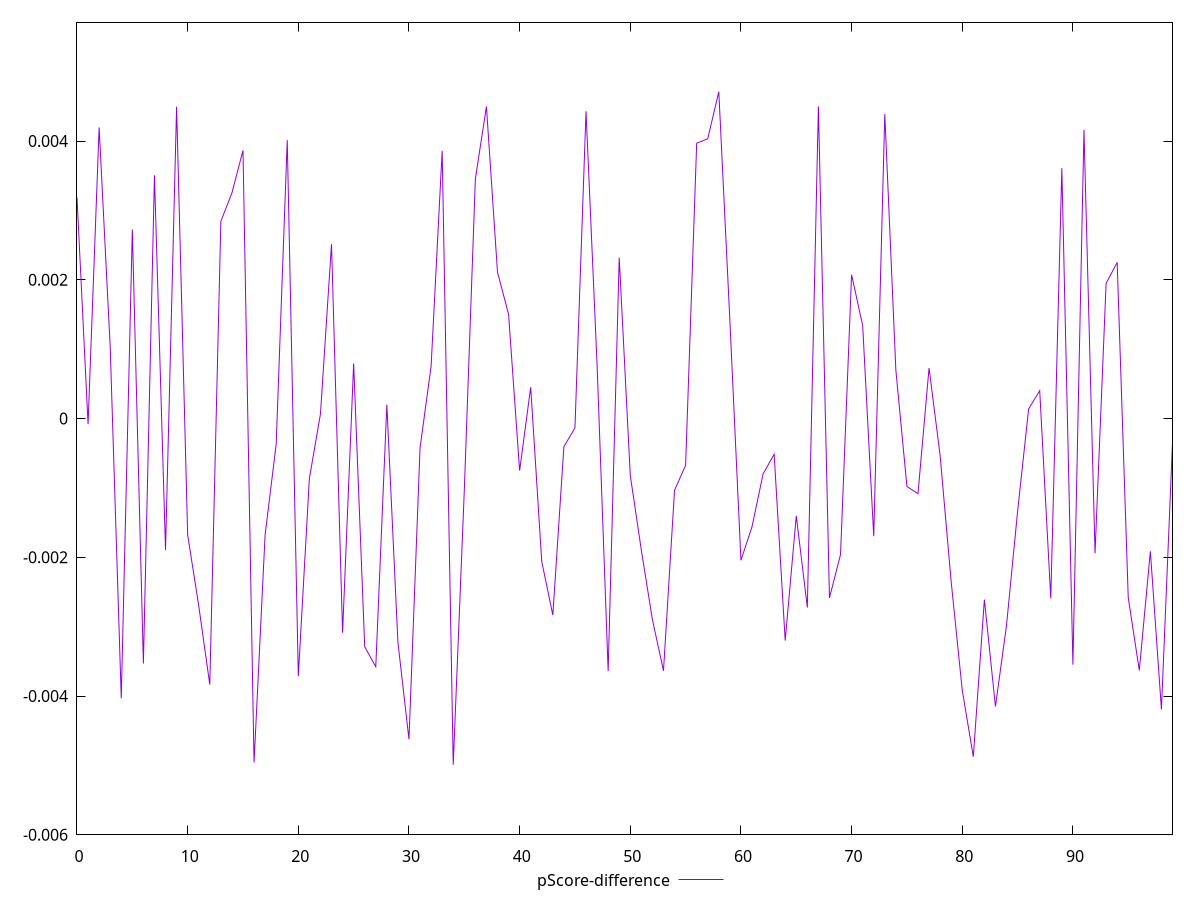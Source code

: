 reset

$pScoreDifference <<EOF
0 0.003185663256142647
1 -0.00008025935986873123
2 0.004196013551826007
3 0.0010337620836415734
4 -0.004032699158985409
5 0.002724244661487296
6 -0.003531430394083948
7 0.003505894273528265
8 -0.0018929416305323299
9 0.004494019971497676
10 -0.0016772245937883845
11 -0.002697310330323943
12 -0.003834714837671893
13 0.0028423391762329303
14 0.0032518950275715053
15 0.0038646517021220794
16 -0.004956567572418968
17 -0.001673579250167645
18 -0.0003704502474107252
19 0.0040132497752201485
20 -0.0037132662114967574
21 -0.0008636517332264448
22 0.0000650513119419549
23 0.00251336307760891
24 -0.0030883772116037794
25 0.0007949492217710907
26 -0.0032894384291659584
27 -0.0035773503490905134
28 0.00020127673041059335
29 -0.003223727831863532
30 -0.004623972133312448
31 -0.0004256401773238411
32 0.0007546689732344375
33 0.003858480469814851
34 -0.00499047850256501
35 -0.0010380198529442164
36 0.003454044957046376
37 0.004497382582671017
38 0.002109963171475493
39 0.001505196718628643
40 -0.0007508828354997887
41 0.00045141896408890103
42 -0.0020604071061552376
43 -0.002833683399364184
44 -0.0004055875386488883
45 -0.00013425751958189014
46 0.0044292771940271924
47 0.0007726642553618213
48 -0.0036403050228341893
49 0.002318921827678566
50 -0.0008204638965051969
51 -0.0018976974510132583
52 -0.002898911573805729
53 -0.003635986450024553
54 -0.001033910309044983
55 -0.0006731686151117966
56 0.003968299959693999
57 0.004032131414034912
58 0.004711588372566966
59 0.0014102937063662918
60 -0.0020438551375319136
61 -0.0015603859479107474
62 -0.0007986707361531398
63 -0.0005145751682779642
64 -0.003200493871680088
65 -0.0014020172833943967
66 -0.0027241567467852223
67 0.004499257084944974
68 -0.002585115148491912
69 -0.0019605323361187726
70 0.0020724633191008257
71 0.0013415919669452075
72 -0.0016969261212643333
73 0.0043889043110947185
74 0.0006991331038009307
75 -0.0009789621755336708
76 -0.0010834995550572657
77 0.0007288619761856574
78 -0.0005319969274654862
79 -0.002354638550901199
80 -0.003917006843717374
81 -0.004874321391850012
82 -0.00260979415070578
83 -0.004150586186978847
84 -0.002980961061411269
85 -0.0013414889366482607
86 0.00013912660859166648
87 0.0004014906441980326
88 -0.0025935488159406495
89 0.00360872334658828
90 -0.0035480965550804267
91 0.004159474940265785
92 -0.0019418348136998817
93 0.0019472332527770697
94 0.002250974718769838
95 -0.0025801775918244396
96 -0.0036299824854185703
97 -0.0019129409239806994
98 -0.004193533510442091
99 -0.00034727058701122804
EOF

set key outside below
set xrange [0:99]
set yrange [-0.00599047850256501:0.005711588372566966]
set trange [-0.00599047850256501:0.005711588372566966]
set terminal svg size 640, 500 enhanced background rgb 'white'
set output "reports/report_00028_2021-02-24T12-49-42.674Z/interactive/samples/astro/pScore-difference/values.svg"

plot $pScoreDifference title "pScore-difference" with line

reset
